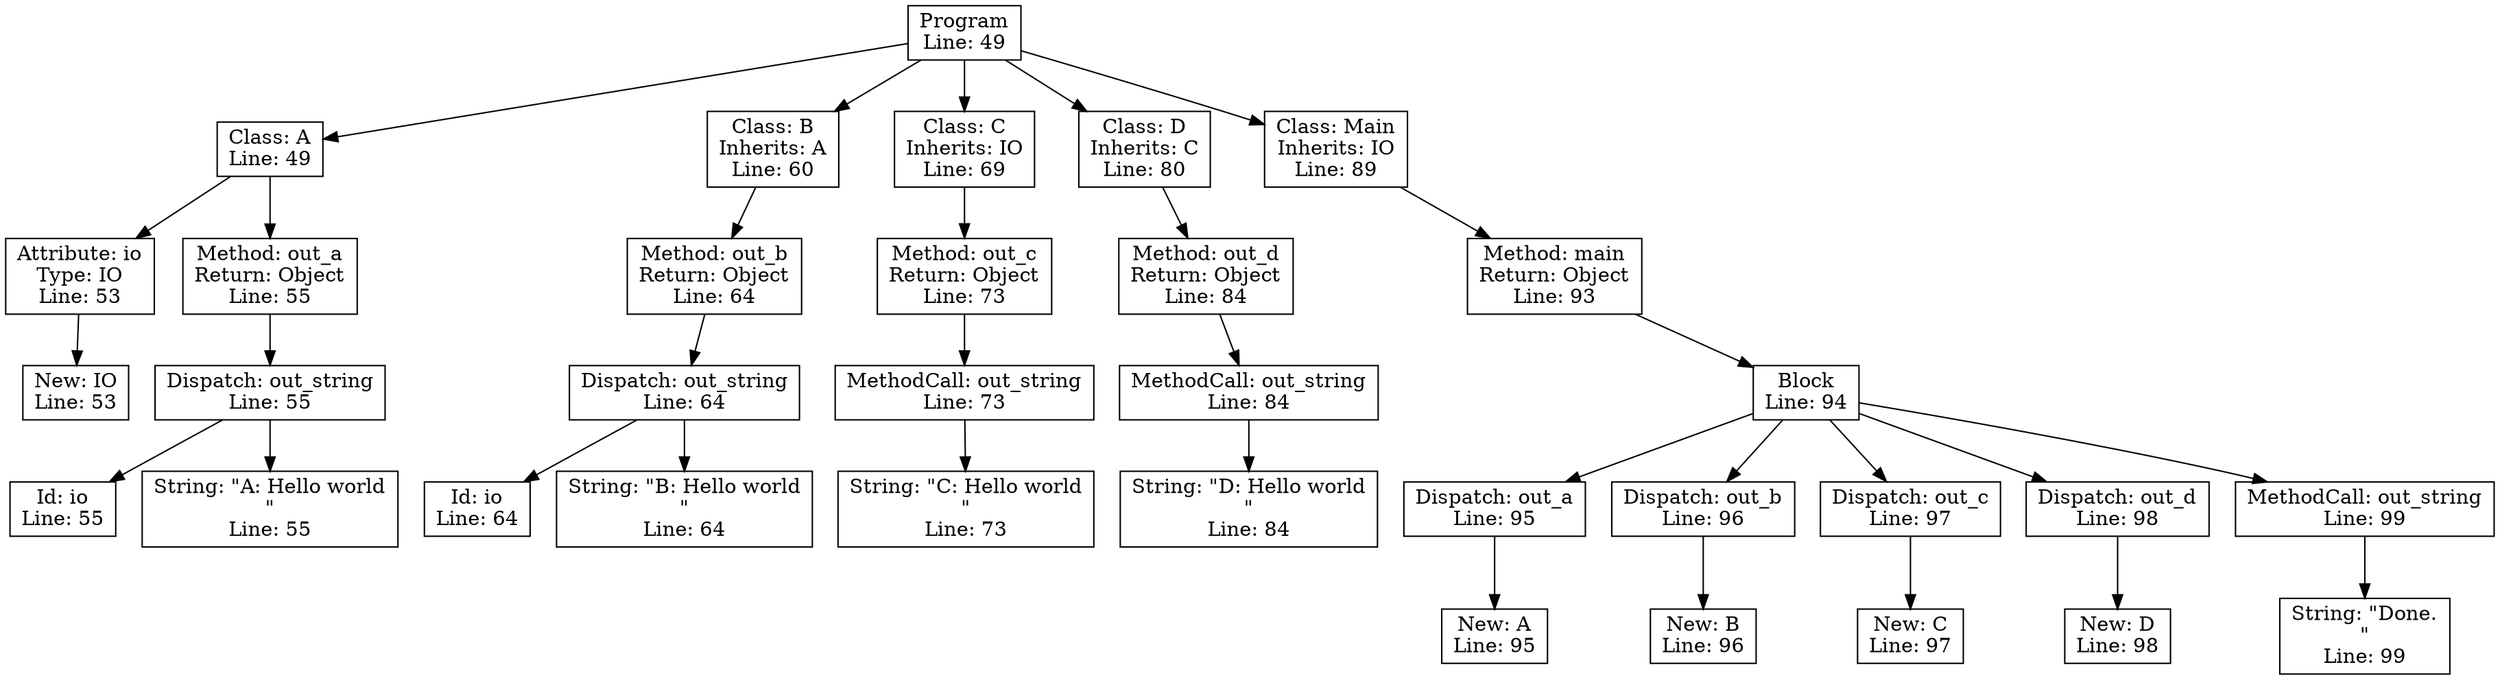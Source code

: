 digraph AST {
    node [shape=box];
    0 [label="Program\nLine: 49"];
    1 [label="Class: A\nLine: 49"];
    2 [label="Attribute: io\nType: IO\nLine: 53"];
    3 [label="New: IO\nLine: 53"];
    2 -> 3;
    1 -> 2;
    4 [label="Method: out_a\nReturn: Object\nLine: 55"];
    5 [label="Dispatch: out_string\nLine: 55"];
    6 [label="Id: io\nLine: 55"];
    5 -> 6;
    7 [label="String: \"A: Hello world\n\"\nLine: 55"];
    5 -> 7;
    4 -> 5;
    1 -> 4;
    0 -> 1;
    8 [label="Class: B\nInherits: A\nLine: 60"];
    9 [label="Method: out_b\nReturn: Object\nLine: 64"];
    10 [label="Dispatch: out_string\nLine: 64"];
    11 [label="Id: io\nLine: 64"];
    10 -> 11;
    12 [label="String: \"B: Hello world\n\"\nLine: 64"];
    10 -> 12;
    9 -> 10;
    8 -> 9;
    0 -> 8;
    13 [label="Class: C\nInherits: IO\nLine: 69"];
    14 [label="Method: out_c\nReturn: Object\nLine: 73"];
    15 [label="MethodCall: out_string\nLine: 73"];
    16 [label="String: \"C: Hello world\n\"\nLine: 73"];
    15 -> 16;
    14 -> 15;
    13 -> 14;
    0 -> 13;
    17 [label="Class: D\nInherits: C\nLine: 80"];
    18 [label="Method: out_d\nReturn: Object\nLine: 84"];
    19 [label="MethodCall: out_string\nLine: 84"];
    20 [label="String: \"D: Hello world\n\"\nLine: 84"];
    19 -> 20;
    18 -> 19;
    17 -> 18;
    0 -> 17;
    21 [label="Class: Main\nInherits: IO\nLine: 89"];
    22 [label="Method: main\nReturn: Object\nLine: 93"];
    23 [label="Block\nLine: 94"];
    24 [label="Dispatch: out_a\nLine: 95"];
    25 [label="New: A\nLine: 95"];
    24 -> 25;
    23 -> 24;
    26 [label="Dispatch: out_b\nLine: 96"];
    27 [label="New: B\nLine: 96"];
    26 -> 27;
    23 -> 26;
    28 [label="Dispatch: out_c\nLine: 97"];
    29 [label="New: C\nLine: 97"];
    28 -> 29;
    23 -> 28;
    30 [label="Dispatch: out_d\nLine: 98"];
    31 [label="New: D\nLine: 98"];
    30 -> 31;
    23 -> 30;
    32 [label="MethodCall: out_string\nLine: 99"];
    33 [label="String: \"Done.\n\"\nLine: 99"];
    32 -> 33;
    23 -> 32;
    22 -> 23;
    21 -> 22;
    0 -> 21;
}

